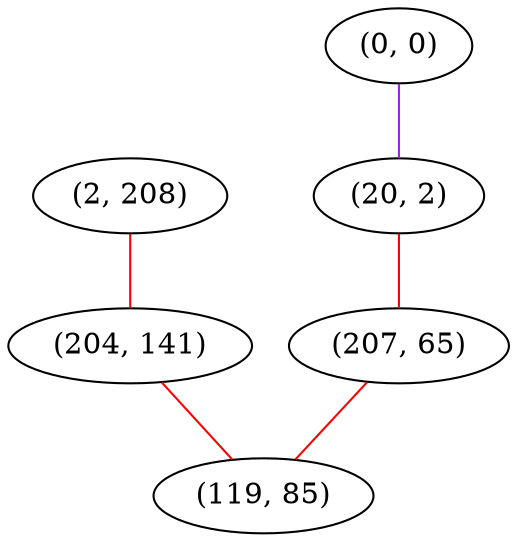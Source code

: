 graph "" {
"(2, 208)";
"(0, 0)";
"(204, 141)";
"(20, 2)";
"(207, 65)";
"(119, 85)";
"(2, 208)" -- "(204, 141)"  [color=red, key=0, weight=1];
"(0, 0)" -- "(20, 2)"  [color=purple, key=0, weight=4];
"(204, 141)" -- "(119, 85)"  [color=red, key=0, weight=1];
"(20, 2)" -- "(207, 65)"  [color=red, key=0, weight=1];
"(207, 65)" -- "(119, 85)"  [color=red, key=0, weight=1];
}
